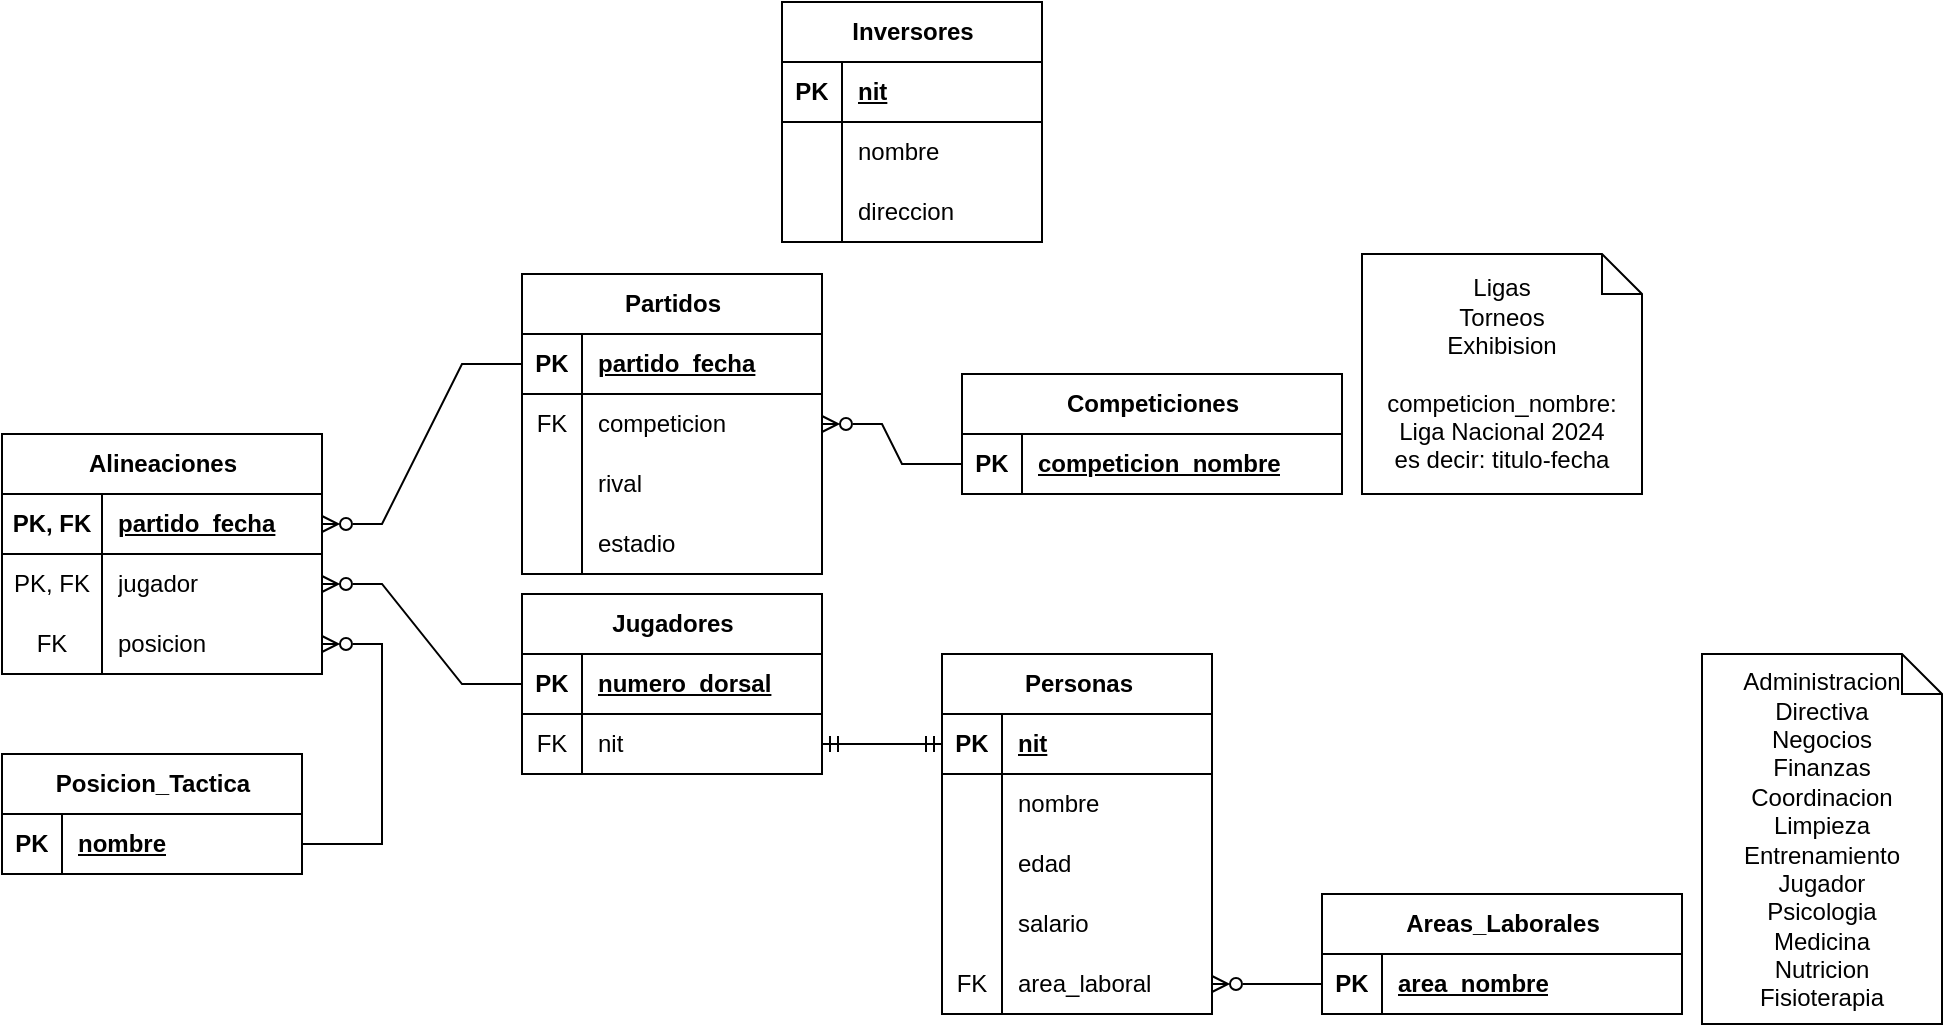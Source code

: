 <mxfile version="24.7.8">
  <diagram name="Page-1" id="eaF5lZj9Fcv2sT3rZ8bV">
    <mxGraphModel dx="794" dy="528" grid="1" gridSize="10" guides="1" tooltips="1" connect="1" arrows="1" fold="1" page="1" pageScale="1" pageWidth="1169" pageHeight="827" math="0" shadow="0">
      <root>
        <mxCell id="0" />
        <mxCell id="1" parent="0" />
        <mxCell id="sTwW80bKvncIm9bAdwsB-59" value="Inversores" style="shape=table;startSize=30;container=1;collapsible=1;childLayout=tableLayout;fixedRows=1;rowLines=0;fontStyle=1;align=center;resizeLast=1;html=1;" parent="1" vertex="1">
          <mxGeometry x="540" y="94" width="130" height="120" as="geometry" />
        </mxCell>
        <mxCell id="sTwW80bKvncIm9bAdwsB-60" value="" style="shape=tableRow;horizontal=0;startSize=0;swimlaneHead=0;swimlaneBody=0;fillColor=none;collapsible=0;dropTarget=0;points=[[0,0.5],[1,0.5]];portConstraint=eastwest;top=0;left=0;right=0;bottom=1;" parent="sTwW80bKvncIm9bAdwsB-59" vertex="1">
          <mxGeometry y="30" width="130" height="30" as="geometry" />
        </mxCell>
        <mxCell id="sTwW80bKvncIm9bAdwsB-61" value="PK" style="shape=partialRectangle;connectable=0;fillColor=none;top=0;left=0;bottom=0;right=0;fontStyle=1;overflow=hidden;whiteSpace=wrap;html=1;" parent="sTwW80bKvncIm9bAdwsB-60" vertex="1">
          <mxGeometry width="30" height="30" as="geometry">
            <mxRectangle width="30" height="30" as="alternateBounds" />
          </mxGeometry>
        </mxCell>
        <mxCell id="sTwW80bKvncIm9bAdwsB-62" value="nit" style="shape=partialRectangle;connectable=0;fillColor=none;top=0;left=0;bottom=0;right=0;align=left;spacingLeft=6;fontStyle=5;overflow=hidden;whiteSpace=wrap;html=1;" parent="sTwW80bKvncIm9bAdwsB-60" vertex="1">
          <mxGeometry x="30" width="100" height="30" as="geometry">
            <mxRectangle width="100" height="30" as="alternateBounds" />
          </mxGeometry>
        </mxCell>
        <mxCell id="sTwW80bKvncIm9bAdwsB-63" value="" style="shape=tableRow;horizontal=0;startSize=0;swimlaneHead=0;swimlaneBody=0;fillColor=none;collapsible=0;dropTarget=0;points=[[0,0.5],[1,0.5]];portConstraint=eastwest;top=0;left=0;right=0;bottom=0;" parent="sTwW80bKvncIm9bAdwsB-59" vertex="1">
          <mxGeometry y="60" width="130" height="30" as="geometry" />
        </mxCell>
        <mxCell id="sTwW80bKvncIm9bAdwsB-64" value="" style="shape=partialRectangle;connectable=0;fillColor=none;top=0;left=0;bottom=0;right=0;editable=1;overflow=hidden;whiteSpace=wrap;html=1;" parent="sTwW80bKvncIm9bAdwsB-63" vertex="1">
          <mxGeometry width="30" height="30" as="geometry">
            <mxRectangle width="30" height="30" as="alternateBounds" />
          </mxGeometry>
        </mxCell>
        <mxCell id="sTwW80bKvncIm9bAdwsB-65" value="nombre" style="shape=partialRectangle;connectable=0;fillColor=none;top=0;left=0;bottom=0;right=0;align=left;spacingLeft=6;overflow=hidden;whiteSpace=wrap;html=1;" parent="sTwW80bKvncIm9bAdwsB-63" vertex="1">
          <mxGeometry x="30" width="100" height="30" as="geometry">
            <mxRectangle width="100" height="30" as="alternateBounds" />
          </mxGeometry>
        </mxCell>
        <mxCell id="sTwW80bKvncIm9bAdwsB-66" value="" style="shape=tableRow;horizontal=0;startSize=0;swimlaneHead=0;swimlaneBody=0;fillColor=none;collapsible=0;dropTarget=0;points=[[0,0.5],[1,0.5]];portConstraint=eastwest;top=0;left=0;right=0;bottom=0;" parent="sTwW80bKvncIm9bAdwsB-59" vertex="1">
          <mxGeometry y="90" width="130" height="30" as="geometry" />
        </mxCell>
        <mxCell id="sTwW80bKvncIm9bAdwsB-67" value="" style="shape=partialRectangle;connectable=0;fillColor=none;top=0;left=0;bottom=0;right=0;editable=1;overflow=hidden;whiteSpace=wrap;html=1;" parent="sTwW80bKvncIm9bAdwsB-66" vertex="1">
          <mxGeometry width="30" height="30" as="geometry">
            <mxRectangle width="30" height="30" as="alternateBounds" />
          </mxGeometry>
        </mxCell>
        <mxCell id="sTwW80bKvncIm9bAdwsB-68" value="direccion" style="shape=partialRectangle;connectable=0;fillColor=none;top=0;left=0;bottom=0;right=0;align=left;spacingLeft=6;overflow=hidden;whiteSpace=wrap;html=1;" parent="sTwW80bKvncIm9bAdwsB-66" vertex="1">
          <mxGeometry x="30" width="100" height="30" as="geometry">
            <mxRectangle width="100" height="30" as="alternateBounds" />
          </mxGeometry>
        </mxCell>
        <mxCell id="sTwW80bKvncIm9bAdwsB-72" value="Personas" style="shape=table;startSize=30;container=1;collapsible=1;childLayout=tableLayout;fixedRows=1;rowLines=0;fontStyle=1;align=center;resizeLast=1;html=1;" parent="1" vertex="1">
          <mxGeometry x="620" y="420" width="135" height="180" as="geometry" />
        </mxCell>
        <mxCell id="sTwW80bKvncIm9bAdwsB-73" value="" style="shape=tableRow;horizontal=0;startSize=0;swimlaneHead=0;swimlaneBody=0;fillColor=none;collapsible=0;dropTarget=0;points=[[0,0.5],[1,0.5]];portConstraint=eastwest;top=0;left=0;right=0;bottom=1;" parent="sTwW80bKvncIm9bAdwsB-72" vertex="1">
          <mxGeometry y="30" width="135" height="30" as="geometry" />
        </mxCell>
        <mxCell id="sTwW80bKvncIm9bAdwsB-74" value="PK" style="shape=partialRectangle;connectable=0;fillColor=none;top=0;left=0;bottom=0;right=0;fontStyle=1;overflow=hidden;whiteSpace=wrap;html=1;" parent="sTwW80bKvncIm9bAdwsB-73" vertex="1">
          <mxGeometry width="30" height="30" as="geometry">
            <mxRectangle width="30" height="30" as="alternateBounds" />
          </mxGeometry>
        </mxCell>
        <mxCell id="sTwW80bKvncIm9bAdwsB-75" value="nit" style="shape=partialRectangle;connectable=0;fillColor=none;top=0;left=0;bottom=0;right=0;align=left;spacingLeft=6;fontStyle=5;overflow=hidden;whiteSpace=wrap;html=1;" parent="sTwW80bKvncIm9bAdwsB-73" vertex="1">
          <mxGeometry x="30" width="105" height="30" as="geometry">
            <mxRectangle width="105" height="30" as="alternateBounds" />
          </mxGeometry>
        </mxCell>
        <mxCell id="sTwW80bKvncIm9bAdwsB-76" value="" style="shape=tableRow;horizontal=0;startSize=0;swimlaneHead=0;swimlaneBody=0;fillColor=none;collapsible=0;dropTarget=0;points=[[0,0.5],[1,0.5]];portConstraint=eastwest;top=0;left=0;right=0;bottom=0;" parent="sTwW80bKvncIm9bAdwsB-72" vertex="1">
          <mxGeometry y="60" width="135" height="30" as="geometry" />
        </mxCell>
        <mxCell id="sTwW80bKvncIm9bAdwsB-77" value="" style="shape=partialRectangle;connectable=0;fillColor=none;top=0;left=0;bottom=0;right=0;editable=1;overflow=hidden;whiteSpace=wrap;html=1;" parent="sTwW80bKvncIm9bAdwsB-76" vertex="1">
          <mxGeometry width="30" height="30" as="geometry">
            <mxRectangle width="30" height="30" as="alternateBounds" />
          </mxGeometry>
        </mxCell>
        <mxCell id="sTwW80bKvncIm9bAdwsB-78" value="nombre" style="shape=partialRectangle;connectable=0;fillColor=none;top=0;left=0;bottom=0;right=0;align=left;spacingLeft=6;overflow=hidden;whiteSpace=wrap;html=1;" parent="sTwW80bKvncIm9bAdwsB-76" vertex="1">
          <mxGeometry x="30" width="105" height="30" as="geometry">
            <mxRectangle width="105" height="30" as="alternateBounds" />
          </mxGeometry>
        </mxCell>
        <mxCell id="sTwW80bKvncIm9bAdwsB-79" value="" style="shape=tableRow;horizontal=0;startSize=0;swimlaneHead=0;swimlaneBody=0;fillColor=none;collapsible=0;dropTarget=0;points=[[0,0.5],[1,0.5]];portConstraint=eastwest;top=0;left=0;right=0;bottom=0;" parent="sTwW80bKvncIm9bAdwsB-72" vertex="1">
          <mxGeometry y="90" width="135" height="30" as="geometry" />
        </mxCell>
        <mxCell id="sTwW80bKvncIm9bAdwsB-80" value="" style="shape=partialRectangle;connectable=0;fillColor=none;top=0;left=0;bottom=0;right=0;editable=1;overflow=hidden;whiteSpace=wrap;html=1;" parent="sTwW80bKvncIm9bAdwsB-79" vertex="1">
          <mxGeometry width="30" height="30" as="geometry">
            <mxRectangle width="30" height="30" as="alternateBounds" />
          </mxGeometry>
        </mxCell>
        <mxCell id="sTwW80bKvncIm9bAdwsB-81" value="edad" style="shape=partialRectangle;connectable=0;fillColor=none;top=0;left=0;bottom=0;right=0;align=left;spacingLeft=6;overflow=hidden;whiteSpace=wrap;html=1;" parent="sTwW80bKvncIm9bAdwsB-79" vertex="1">
          <mxGeometry x="30" width="105" height="30" as="geometry">
            <mxRectangle width="105" height="30" as="alternateBounds" />
          </mxGeometry>
        </mxCell>
        <mxCell id="sTwW80bKvncIm9bAdwsB-99" style="shape=tableRow;horizontal=0;startSize=0;swimlaneHead=0;swimlaneBody=0;fillColor=none;collapsible=0;dropTarget=0;points=[[0,0.5],[1,0.5]];portConstraint=eastwest;top=0;left=0;right=0;bottom=0;" parent="sTwW80bKvncIm9bAdwsB-72" vertex="1">
          <mxGeometry y="120" width="135" height="30" as="geometry" />
        </mxCell>
        <mxCell id="sTwW80bKvncIm9bAdwsB-100" style="shape=partialRectangle;connectable=0;fillColor=none;top=0;left=0;bottom=0;right=0;editable=1;overflow=hidden;whiteSpace=wrap;html=1;" parent="sTwW80bKvncIm9bAdwsB-99" vertex="1">
          <mxGeometry width="30" height="30" as="geometry">
            <mxRectangle width="30" height="30" as="alternateBounds" />
          </mxGeometry>
        </mxCell>
        <mxCell id="sTwW80bKvncIm9bAdwsB-101" value="salario" style="shape=partialRectangle;connectable=0;fillColor=none;top=0;left=0;bottom=0;right=0;align=left;spacingLeft=6;overflow=hidden;whiteSpace=wrap;html=1;" parent="sTwW80bKvncIm9bAdwsB-99" vertex="1">
          <mxGeometry x="30" width="105" height="30" as="geometry">
            <mxRectangle width="105" height="30" as="alternateBounds" />
          </mxGeometry>
        </mxCell>
        <mxCell id="sTwW80bKvncIm9bAdwsB-82" value="" style="shape=tableRow;horizontal=0;startSize=0;swimlaneHead=0;swimlaneBody=0;fillColor=none;collapsible=0;dropTarget=0;points=[[0,0.5],[1,0.5]];portConstraint=eastwest;top=0;left=0;right=0;bottom=0;" parent="sTwW80bKvncIm9bAdwsB-72" vertex="1">
          <mxGeometry y="150" width="135" height="30" as="geometry" />
        </mxCell>
        <mxCell id="sTwW80bKvncIm9bAdwsB-83" value="FK" style="shape=partialRectangle;connectable=0;fillColor=none;top=0;left=0;bottom=0;right=0;editable=1;overflow=hidden;whiteSpace=wrap;html=1;" parent="sTwW80bKvncIm9bAdwsB-82" vertex="1">
          <mxGeometry width="30" height="30" as="geometry">
            <mxRectangle width="30" height="30" as="alternateBounds" />
          </mxGeometry>
        </mxCell>
        <mxCell id="sTwW80bKvncIm9bAdwsB-84" value="area_laboral" style="shape=partialRectangle;connectable=0;fillColor=none;top=0;left=0;bottom=0;right=0;align=left;spacingLeft=6;overflow=hidden;whiteSpace=wrap;html=1;" parent="sTwW80bKvncIm9bAdwsB-82" vertex="1">
          <mxGeometry x="30" width="105" height="30" as="geometry">
            <mxRectangle width="105" height="30" as="alternateBounds" />
          </mxGeometry>
        </mxCell>
        <mxCell id="sTwW80bKvncIm9bAdwsB-85" value="Areas_Laborales" style="shape=table;startSize=30;container=1;collapsible=1;childLayout=tableLayout;fixedRows=1;rowLines=0;fontStyle=1;align=center;resizeLast=1;html=1;" parent="1" vertex="1">
          <mxGeometry x="810" y="540" width="180" height="60" as="geometry" />
        </mxCell>
        <mxCell id="sTwW80bKvncIm9bAdwsB-86" value="" style="shape=tableRow;horizontal=0;startSize=0;swimlaneHead=0;swimlaneBody=0;fillColor=none;collapsible=0;dropTarget=0;points=[[0,0.5],[1,0.5]];portConstraint=eastwest;top=0;left=0;right=0;bottom=1;" parent="sTwW80bKvncIm9bAdwsB-85" vertex="1">
          <mxGeometry y="30" width="180" height="30" as="geometry" />
        </mxCell>
        <mxCell id="sTwW80bKvncIm9bAdwsB-87" value="PK" style="shape=partialRectangle;connectable=0;fillColor=none;top=0;left=0;bottom=0;right=0;fontStyle=1;overflow=hidden;whiteSpace=wrap;html=1;" parent="sTwW80bKvncIm9bAdwsB-86" vertex="1">
          <mxGeometry width="30" height="30" as="geometry">
            <mxRectangle width="30" height="30" as="alternateBounds" />
          </mxGeometry>
        </mxCell>
        <mxCell id="sTwW80bKvncIm9bAdwsB-88" value="area_nombre" style="shape=partialRectangle;connectable=0;fillColor=none;top=0;left=0;bottom=0;right=0;align=left;spacingLeft=6;fontStyle=5;overflow=hidden;whiteSpace=wrap;html=1;" parent="sTwW80bKvncIm9bAdwsB-86" vertex="1">
          <mxGeometry x="30" width="150" height="30" as="geometry">
            <mxRectangle width="150" height="30" as="alternateBounds" />
          </mxGeometry>
        </mxCell>
        <mxCell id="sTwW80bKvncIm9bAdwsB-98" value="Administracion&lt;div&gt;Directiva&lt;/div&gt;&lt;div&gt;Negocios&lt;/div&gt;&lt;div&gt;Finanzas&lt;/div&gt;&lt;div&gt;Coordinacion&lt;/div&gt;&lt;div&gt;Limpieza&lt;br&gt;&lt;div&gt;Entrenamiento&lt;/div&gt;&lt;div&gt;Jugador&lt;/div&gt;&lt;div&gt;Psicologia&lt;/div&gt;&lt;div&gt;Medicina&lt;/div&gt;&lt;div&gt;Nutricion&lt;/div&gt;&lt;div&gt;Fisioterapia&lt;/div&gt;&lt;/div&gt;" style="shape=note;size=20;whiteSpace=wrap;html=1;align=center;verticalAlign=middle;horizontal=1;labelPosition=center;verticalLabelPosition=middle;" parent="1" vertex="1">
          <mxGeometry x="1000" y="420" width="120" height="185" as="geometry" />
        </mxCell>
        <mxCell id="sTwW80bKvncIm9bAdwsB-102" value="Competiciones" style="shape=table;startSize=30;container=1;collapsible=1;childLayout=tableLayout;fixedRows=1;rowLines=0;fontStyle=1;align=center;resizeLast=1;html=1;" parent="1" vertex="1">
          <mxGeometry x="630" y="280" width="190" height="60" as="geometry" />
        </mxCell>
        <mxCell id="sTwW80bKvncIm9bAdwsB-103" value="" style="shape=tableRow;horizontal=0;startSize=0;swimlaneHead=0;swimlaneBody=0;fillColor=none;collapsible=0;dropTarget=0;points=[[0,0.5],[1,0.5]];portConstraint=eastwest;top=0;left=0;right=0;bottom=1;" parent="sTwW80bKvncIm9bAdwsB-102" vertex="1">
          <mxGeometry y="30" width="190" height="30" as="geometry" />
        </mxCell>
        <mxCell id="sTwW80bKvncIm9bAdwsB-104" value="PK" style="shape=partialRectangle;connectable=0;fillColor=none;top=0;left=0;bottom=0;right=0;fontStyle=1;overflow=hidden;whiteSpace=wrap;html=1;" parent="sTwW80bKvncIm9bAdwsB-103" vertex="1">
          <mxGeometry width="30" height="30" as="geometry">
            <mxRectangle width="30" height="30" as="alternateBounds" />
          </mxGeometry>
        </mxCell>
        <mxCell id="sTwW80bKvncIm9bAdwsB-105" value="competicion_nombre" style="shape=partialRectangle;connectable=0;fillColor=none;top=0;left=0;bottom=0;right=0;align=left;spacingLeft=6;fontStyle=5;overflow=hidden;whiteSpace=wrap;html=1;" parent="sTwW80bKvncIm9bAdwsB-103" vertex="1">
          <mxGeometry x="30" width="160" height="30" as="geometry">
            <mxRectangle width="160" height="30" as="alternateBounds" />
          </mxGeometry>
        </mxCell>
        <mxCell id="sTwW80bKvncIm9bAdwsB-115" value="Ligas&lt;div&gt;Torneos&lt;/div&gt;&lt;div&gt;Exhibision&lt;/div&gt;&lt;div&gt;&lt;br&gt;&lt;/div&gt;&lt;div&gt;competicion_nombre:&lt;/div&gt;&lt;div&gt;Liga Nacional 2024&lt;/div&gt;&lt;div&gt;es decir: titulo-fecha&lt;/div&gt;" style="shape=note;size=20;whiteSpace=wrap;html=1;" parent="1" vertex="1">
          <mxGeometry x="830" y="220" width="140" height="120" as="geometry" />
        </mxCell>
        <mxCell id="sTwW80bKvncIm9bAdwsB-125" value="Partidos" style="shape=table;startSize=30;container=1;collapsible=1;childLayout=tableLayout;fixedRows=1;rowLines=0;fontStyle=1;align=center;resizeLast=1;html=1;" parent="1" vertex="1">
          <mxGeometry x="410" y="230" width="150" height="150" as="geometry" />
        </mxCell>
        <mxCell id="sTwW80bKvncIm9bAdwsB-126" value="" style="shape=tableRow;horizontal=0;startSize=0;swimlaneHead=0;swimlaneBody=0;fillColor=none;collapsible=0;dropTarget=0;points=[[0,0.5],[1,0.5]];portConstraint=eastwest;top=0;left=0;right=0;bottom=1;" parent="sTwW80bKvncIm9bAdwsB-125" vertex="1">
          <mxGeometry y="30" width="150" height="30" as="geometry" />
        </mxCell>
        <mxCell id="sTwW80bKvncIm9bAdwsB-127" value="PK" style="shape=partialRectangle;connectable=0;fillColor=none;top=0;left=0;bottom=0;right=0;fontStyle=1;overflow=hidden;whiteSpace=wrap;html=1;" parent="sTwW80bKvncIm9bAdwsB-126" vertex="1">
          <mxGeometry width="30" height="30" as="geometry">
            <mxRectangle width="30" height="30" as="alternateBounds" />
          </mxGeometry>
        </mxCell>
        <mxCell id="sTwW80bKvncIm9bAdwsB-128" value="partido_fecha" style="shape=partialRectangle;connectable=0;fillColor=none;top=0;left=0;bottom=0;right=0;align=left;spacingLeft=6;fontStyle=5;overflow=hidden;whiteSpace=wrap;html=1;" parent="sTwW80bKvncIm9bAdwsB-126" vertex="1">
          <mxGeometry x="30" width="120" height="30" as="geometry">
            <mxRectangle width="120" height="30" as="alternateBounds" />
          </mxGeometry>
        </mxCell>
        <mxCell id="sTwW80bKvncIm9bAdwsB-129" value="" style="shape=tableRow;horizontal=0;startSize=0;swimlaneHead=0;swimlaneBody=0;fillColor=none;collapsible=0;dropTarget=0;points=[[0,0.5],[1,0.5]];portConstraint=eastwest;top=0;left=0;right=0;bottom=0;" parent="sTwW80bKvncIm9bAdwsB-125" vertex="1">
          <mxGeometry y="60" width="150" height="30" as="geometry" />
        </mxCell>
        <mxCell id="sTwW80bKvncIm9bAdwsB-130" value="FK" style="shape=partialRectangle;connectable=0;fillColor=none;top=0;left=0;bottom=0;right=0;editable=1;overflow=hidden;whiteSpace=wrap;html=1;" parent="sTwW80bKvncIm9bAdwsB-129" vertex="1">
          <mxGeometry width="30" height="30" as="geometry">
            <mxRectangle width="30" height="30" as="alternateBounds" />
          </mxGeometry>
        </mxCell>
        <mxCell id="sTwW80bKvncIm9bAdwsB-131" value="competicion" style="shape=partialRectangle;connectable=0;fillColor=none;top=0;left=0;bottom=0;right=0;align=left;spacingLeft=6;overflow=hidden;whiteSpace=wrap;html=1;" parent="sTwW80bKvncIm9bAdwsB-129" vertex="1">
          <mxGeometry x="30" width="120" height="30" as="geometry">
            <mxRectangle width="120" height="30" as="alternateBounds" />
          </mxGeometry>
        </mxCell>
        <mxCell id="sTwW80bKvncIm9bAdwsB-132" value="" style="shape=tableRow;horizontal=0;startSize=0;swimlaneHead=0;swimlaneBody=0;fillColor=none;collapsible=0;dropTarget=0;points=[[0,0.5],[1,0.5]];portConstraint=eastwest;top=0;left=0;right=0;bottom=0;" parent="sTwW80bKvncIm9bAdwsB-125" vertex="1">
          <mxGeometry y="90" width="150" height="30" as="geometry" />
        </mxCell>
        <mxCell id="sTwW80bKvncIm9bAdwsB-133" value="" style="shape=partialRectangle;connectable=0;fillColor=none;top=0;left=0;bottom=0;right=0;editable=1;overflow=hidden;whiteSpace=wrap;html=1;" parent="sTwW80bKvncIm9bAdwsB-132" vertex="1">
          <mxGeometry width="30" height="30" as="geometry">
            <mxRectangle width="30" height="30" as="alternateBounds" />
          </mxGeometry>
        </mxCell>
        <mxCell id="sTwW80bKvncIm9bAdwsB-134" value="rival" style="shape=partialRectangle;connectable=0;fillColor=none;top=0;left=0;bottom=0;right=0;align=left;spacingLeft=6;overflow=hidden;whiteSpace=wrap;html=1;" parent="sTwW80bKvncIm9bAdwsB-132" vertex="1">
          <mxGeometry x="30" width="120" height="30" as="geometry">
            <mxRectangle width="120" height="30" as="alternateBounds" />
          </mxGeometry>
        </mxCell>
        <mxCell id="01APxZzJsyQqO1fKAIWK-1" style="shape=tableRow;horizontal=0;startSize=0;swimlaneHead=0;swimlaneBody=0;fillColor=none;collapsible=0;dropTarget=0;points=[[0,0.5],[1,0.5]];portConstraint=eastwest;top=0;left=0;right=0;bottom=0;" vertex="1" parent="sTwW80bKvncIm9bAdwsB-125">
          <mxGeometry y="120" width="150" height="30" as="geometry" />
        </mxCell>
        <mxCell id="01APxZzJsyQqO1fKAIWK-2" style="shape=partialRectangle;connectable=0;fillColor=none;top=0;left=0;bottom=0;right=0;editable=1;overflow=hidden;whiteSpace=wrap;html=1;" vertex="1" parent="01APxZzJsyQqO1fKAIWK-1">
          <mxGeometry width="30" height="30" as="geometry">
            <mxRectangle width="30" height="30" as="alternateBounds" />
          </mxGeometry>
        </mxCell>
        <mxCell id="01APxZzJsyQqO1fKAIWK-3" value="estadio" style="shape=partialRectangle;connectable=0;fillColor=none;top=0;left=0;bottom=0;right=0;align=left;spacingLeft=6;overflow=hidden;whiteSpace=wrap;html=1;" vertex="1" parent="01APxZzJsyQqO1fKAIWK-1">
          <mxGeometry x="30" width="120" height="30" as="geometry">
            <mxRectangle width="120" height="30" as="alternateBounds" />
          </mxGeometry>
        </mxCell>
        <mxCell id="sTwW80bKvncIm9bAdwsB-138" value="Alineaciones" style="shape=table;startSize=30;container=1;collapsible=1;childLayout=tableLayout;fixedRows=1;rowLines=0;fontStyle=1;align=center;resizeLast=1;html=1;" parent="1" vertex="1">
          <mxGeometry x="150" y="310" width="160" height="120" as="geometry" />
        </mxCell>
        <mxCell id="sTwW80bKvncIm9bAdwsB-139" value="" style="shape=tableRow;horizontal=0;startSize=0;swimlaneHead=0;swimlaneBody=0;fillColor=none;collapsible=0;dropTarget=0;points=[[0,0.5],[1,0.5]];portConstraint=eastwest;top=0;left=0;right=0;bottom=1;" parent="sTwW80bKvncIm9bAdwsB-138" vertex="1">
          <mxGeometry y="30" width="160" height="30" as="geometry" />
        </mxCell>
        <mxCell id="sTwW80bKvncIm9bAdwsB-140" value="PK, FK" style="shape=partialRectangle;connectable=0;fillColor=none;top=0;left=0;bottom=0;right=0;fontStyle=1;overflow=hidden;whiteSpace=wrap;html=1;" parent="sTwW80bKvncIm9bAdwsB-139" vertex="1">
          <mxGeometry width="50" height="30" as="geometry">
            <mxRectangle width="50" height="30" as="alternateBounds" />
          </mxGeometry>
        </mxCell>
        <mxCell id="sTwW80bKvncIm9bAdwsB-141" value="partido_fecha" style="shape=partialRectangle;connectable=0;fillColor=none;top=0;left=0;bottom=0;right=0;align=left;spacingLeft=6;fontStyle=5;overflow=hidden;whiteSpace=wrap;html=1;" parent="sTwW80bKvncIm9bAdwsB-139" vertex="1">
          <mxGeometry x="50" width="110" height="30" as="geometry">
            <mxRectangle width="110" height="30" as="alternateBounds" />
          </mxGeometry>
        </mxCell>
        <mxCell id="sTwW80bKvncIm9bAdwsB-142" value="" style="shape=tableRow;horizontal=0;startSize=0;swimlaneHead=0;swimlaneBody=0;fillColor=none;collapsible=0;dropTarget=0;points=[[0,0.5],[1,0.5]];portConstraint=eastwest;top=0;left=0;right=0;bottom=0;" parent="sTwW80bKvncIm9bAdwsB-138" vertex="1">
          <mxGeometry y="60" width="160" height="30" as="geometry" />
        </mxCell>
        <mxCell id="sTwW80bKvncIm9bAdwsB-143" value="PK, FK" style="shape=partialRectangle;connectable=0;fillColor=none;top=0;left=0;bottom=0;right=0;editable=1;overflow=hidden;whiteSpace=wrap;html=1;" parent="sTwW80bKvncIm9bAdwsB-142" vertex="1">
          <mxGeometry width="50" height="30" as="geometry">
            <mxRectangle width="50" height="30" as="alternateBounds" />
          </mxGeometry>
        </mxCell>
        <mxCell id="sTwW80bKvncIm9bAdwsB-144" value="jugador" style="shape=partialRectangle;connectable=0;fillColor=none;top=0;left=0;bottom=0;right=0;align=left;spacingLeft=6;overflow=hidden;whiteSpace=wrap;html=1;" parent="sTwW80bKvncIm9bAdwsB-142" vertex="1">
          <mxGeometry x="50" width="110" height="30" as="geometry">
            <mxRectangle width="110" height="30" as="alternateBounds" />
          </mxGeometry>
        </mxCell>
        <mxCell id="sTwW80bKvncIm9bAdwsB-145" value="" style="shape=tableRow;horizontal=0;startSize=0;swimlaneHead=0;swimlaneBody=0;fillColor=none;collapsible=0;dropTarget=0;points=[[0,0.5],[1,0.5]];portConstraint=eastwest;top=0;left=0;right=0;bottom=0;" parent="sTwW80bKvncIm9bAdwsB-138" vertex="1">
          <mxGeometry y="90" width="160" height="30" as="geometry" />
        </mxCell>
        <mxCell id="sTwW80bKvncIm9bAdwsB-146" value="FK" style="shape=partialRectangle;connectable=0;fillColor=none;top=0;left=0;bottom=0;right=0;editable=1;overflow=hidden;whiteSpace=wrap;html=1;" parent="sTwW80bKvncIm9bAdwsB-145" vertex="1">
          <mxGeometry width="50" height="30" as="geometry">
            <mxRectangle width="50" height="30" as="alternateBounds" />
          </mxGeometry>
        </mxCell>
        <mxCell id="sTwW80bKvncIm9bAdwsB-147" value="posicion" style="shape=partialRectangle;connectable=0;fillColor=none;top=0;left=0;bottom=0;right=0;align=left;spacingLeft=6;overflow=hidden;whiteSpace=wrap;html=1;" parent="sTwW80bKvncIm9bAdwsB-145" vertex="1">
          <mxGeometry x="50" width="110" height="30" as="geometry">
            <mxRectangle width="110" height="30" as="alternateBounds" />
          </mxGeometry>
        </mxCell>
        <mxCell id="sTwW80bKvncIm9bAdwsB-154" value="" style="edgeStyle=entityRelationEdgeStyle;fontSize=12;html=1;endArrow=ERzeroToMany;rounded=0;endFill=0;" parent="1" source="sTwW80bKvncIm9bAdwsB-86" target="sTwW80bKvncIm9bAdwsB-82" edge="1">
          <mxGeometry width="100" height="100" relative="1" as="geometry">
            <mxPoint x="750" y="210" as="sourcePoint" />
            <mxPoint x="500" y="160" as="targetPoint" />
          </mxGeometry>
        </mxCell>
        <mxCell id="sTwW80bKvncIm9bAdwsB-155" value="" style="edgeStyle=entityRelationEdgeStyle;fontSize=12;html=1;endArrow=ERzeroToMany;rounded=0;endFill=0;" parent="1" source="sTwW80bKvncIm9bAdwsB-103" target="sTwW80bKvncIm9bAdwsB-129" edge="1">
          <mxGeometry width="100" height="100" relative="1" as="geometry">
            <mxPoint x="560" y="160" as="sourcePoint" />
            <mxPoint x="500" y="280" as="targetPoint" />
          </mxGeometry>
        </mxCell>
        <mxCell id="sTwW80bKvncIm9bAdwsB-156" value="" style="edgeStyle=entityRelationEdgeStyle;fontSize=12;html=1;endArrow=ERzeroToMany;rounded=0;endFill=0;" parent="1" source="sTwW80bKvncIm9bAdwsB-126" target="sTwW80bKvncIm9bAdwsB-139" edge="1">
          <mxGeometry width="100" height="100" relative="1" as="geometry">
            <mxPoint x="640" y="110" as="sourcePoint" />
            <mxPoint x="540" y="320" as="targetPoint" />
          </mxGeometry>
        </mxCell>
        <mxCell id="sTwW80bKvncIm9bAdwsB-171" value="Jugadores" style="shape=table;startSize=30;container=1;collapsible=1;childLayout=tableLayout;fixedRows=1;rowLines=0;fontStyle=1;align=center;resizeLast=1;html=1;" parent="1" vertex="1">
          <mxGeometry x="410" y="390" width="150" height="90" as="geometry" />
        </mxCell>
        <mxCell id="sTwW80bKvncIm9bAdwsB-172" value="" style="shape=tableRow;horizontal=0;startSize=0;swimlaneHead=0;swimlaneBody=0;fillColor=none;collapsible=0;dropTarget=0;points=[[0,0.5],[1,0.5]];portConstraint=eastwest;top=0;left=0;right=0;bottom=1;" parent="sTwW80bKvncIm9bAdwsB-171" vertex="1">
          <mxGeometry y="30" width="150" height="30" as="geometry" />
        </mxCell>
        <mxCell id="sTwW80bKvncIm9bAdwsB-173" value="PK" style="shape=partialRectangle;connectable=0;fillColor=none;top=0;left=0;bottom=0;right=0;fontStyle=1;overflow=hidden;whiteSpace=wrap;html=1;" parent="sTwW80bKvncIm9bAdwsB-172" vertex="1">
          <mxGeometry width="30" height="30" as="geometry">
            <mxRectangle width="30" height="30" as="alternateBounds" />
          </mxGeometry>
        </mxCell>
        <mxCell id="sTwW80bKvncIm9bAdwsB-174" value="numero_dorsal" style="shape=partialRectangle;connectable=0;fillColor=none;top=0;left=0;bottom=0;right=0;align=left;spacingLeft=6;fontStyle=5;overflow=hidden;whiteSpace=wrap;html=1;" parent="sTwW80bKvncIm9bAdwsB-172" vertex="1">
          <mxGeometry x="30" width="120" height="30" as="geometry">
            <mxRectangle width="120" height="30" as="alternateBounds" />
          </mxGeometry>
        </mxCell>
        <mxCell id="sTwW80bKvncIm9bAdwsB-175" value="" style="shape=tableRow;horizontal=0;startSize=0;swimlaneHead=0;swimlaneBody=0;fillColor=none;collapsible=0;dropTarget=0;points=[[0,0.5],[1,0.5]];portConstraint=eastwest;top=0;left=0;right=0;bottom=0;" parent="sTwW80bKvncIm9bAdwsB-171" vertex="1">
          <mxGeometry y="60" width="150" height="30" as="geometry" />
        </mxCell>
        <mxCell id="sTwW80bKvncIm9bAdwsB-176" value="FK" style="shape=partialRectangle;connectable=0;fillColor=none;top=0;left=0;bottom=0;right=0;editable=1;overflow=hidden;whiteSpace=wrap;html=1;" parent="sTwW80bKvncIm9bAdwsB-175" vertex="1">
          <mxGeometry width="30" height="30" as="geometry">
            <mxRectangle width="30" height="30" as="alternateBounds" />
          </mxGeometry>
        </mxCell>
        <mxCell id="sTwW80bKvncIm9bAdwsB-177" value="nit" style="shape=partialRectangle;connectable=0;fillColor=none;top=0;left=0;bottom=0;right=0;align=left;spacingLeft=6;overflow=hidden;whiteSpace=wrap;html=1;" parent="sTwW80bKvncIm9bAdwsB-175" vertex="1">
          <mxGeometry x="30" width="120" height="30" as="geometry">
            <mxRectangle width="120" height="30" as="alternateBounds" />
          </mxGeometry>
        </mxCell>
        <mxCell id="sTwW80bKvncIm9bAdwsB-184" value="" style="edgeStyle=entityRelationEdgeStyle;fontSize=12;html=1;endArrow=ERzeroToMany;rounded=0;endFill=0;" parent="1" source="sTwW80bKvncIm9bAdwsB-172" target="sTwW80bKvncIm9bAdwsB-142" edge="1">
          <mxGeometry width="100" height="100" relative="1" as="geometry">
            <mxPoint x="1100" y="390" as="sourcePoint" />
            <mxPoint x="910" y="180" as="targetPoint" />
          </mxGeometry>
        </mxCell>
        <mxCell id="sTwW80bKvncIm9bAdwsB-186" value="" style="edgeStyle=entityRelationEdgeStyle;fontSize=12;html=1;endArrow=ERmandOne;startArrow=ERmandOne;rounded=0;" parent="1" source="sTwW80bKvncIm9bAdwsB-73" target="sTwW80bKvncIm9bAdwsB-175" edge="1">
          <mxGeometry width="100" height="100" relative="1" as="geometry">
            <mxPoint x="1100" y="500" as="sourcePoint" />
            <mxPoint x="1200" y="400" as="targetPoint" />
          </mxGeometry>
        </mxCell>
        <mxCell id="sTwW80bKvncIm9bAdwsB-187" value="Posicion_Tactica" style="shape=table;startSize=30;container=1;collapsible=1;childLayout=tableLayout;fixedRows=1;rowLines=0;fontStyle=1;align=center;resizeLast=1;html=1;" parent="1" vertex="1">
          <mxGeometry x="150" y="470" width="150" height="60" as="geometry" />
        </mxCell>
        <mxCell id="sTwW80bKvncIm9bAdwsB-188" value="" style="shape=tableRow;horizontal=0;startSize=0;swimlaneHead=0;swimlaneBody=0;fillColor=none;collapsible=0;dropTarget=0;points=[[0,0.5],[1,0.5]];portConstraint=eastwest;top=0;left=0;right=0;bottom=1;" parent="sTwW80bKvncIm9bAdwsB-187" vertex="1">
          <mxGeometry y="30" width="150" height="30" as="geometry" />
        </mxCell>
        <mxCell id="sTwW80bKvncIm9bAdwsB-189" value="PK" style="shape=partialRectangle;connectable=0;fillColor=none;top=0;left=0;bottom=0;right=0;fontStyle=1;overflow=hidden;whiteSpace=wrap;html=1;" parent="sTwW80bKvncIm9bAdwsB-188" vertex="1">
          <mxGeometry width="30" height="30" as="geometry">
            <mxRectangle width="30" height="30" as="alternateBounds" />
          </mxGeometry>
        </mxCell>
        <mxCell id="sTwW80bKvncIm9bAdwsB-190" value="nombre" style="shape=partialRectangle;connectable=0;fillColor=none;top=0;left=0;bottom=0;right=0;align=left;spacingLeft=6;fontStyle=5;overflow=hidden;whiteSpace=wrap;html=1;" parent="sTwW80bKvncIm9bAdwsB-188" vertex="1">
          <mxGeometry x="30" width="120" height="30" as="geometry">
            <mxRectangle width="120" height="30" as="alternateBounds" />
          </mxGeometry>
        </mxCell>
        <mxCell id="sTwW80bKvncIm9bAdwsB-200" value="" style="edgeStyle=entityRelationEdgeStyle;fontSize=12;html=1;endArrow=ERzeroToMany;rounded=0;endFill=0;" parent="1" source="sTwW80bKvncIm9bAdwsB-188" target="sTwW80bKvncIm9bAdwsB-145" edge="1">
          <mxGeometry width="100" height="100" relative="1" as="geometry">
            <mxPoint x="490" y="650" as="sourcePoint" />
            <mxPoint x="360" y="600" as="targetPoint" />
          </mxGeometry>
        </mxCell>
      </root>
    </mxGraphModel>
  </diagram>
</mxfile>
